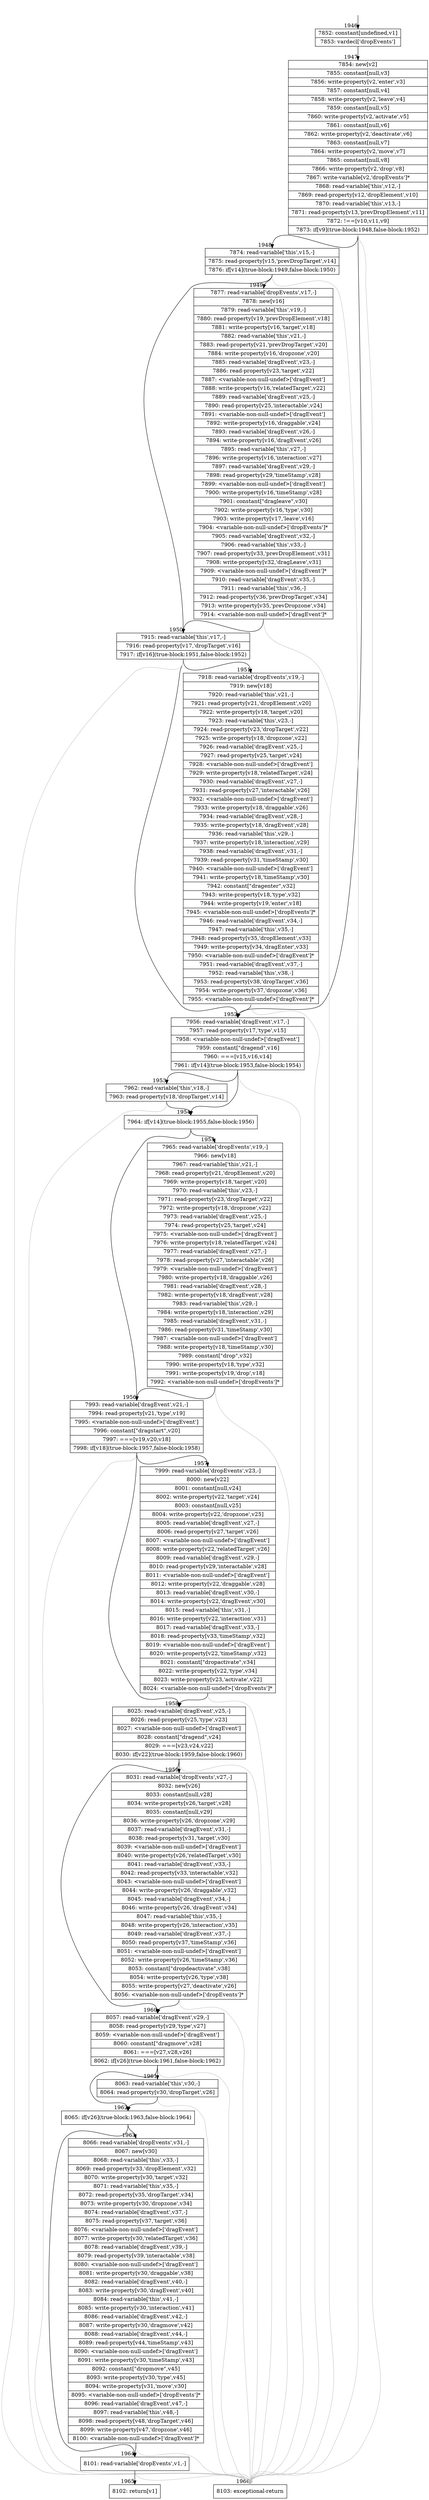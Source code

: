 digraph {
rankdir="TD"
BB_entry93[shape=none,label=""];
BB_entry93 -> BB1946 [tailport=s, headport=n, headlabel="    1946"]
BB1946 [shape=record label="{7852: constant[undefined,v1]|7853: vardecl['dropEvents']}" ] 
BB1946 -> BB1947 [tailport=s, headport=n, headlabel="      1947"]
BB1947 [shape=record label="{7854: new[v2]|7855: constant[null,v3]|7856: write-property[v2,'enter',v3]|7857: constant[null,v4]|7858: write-property[v2,'leave',v4]|7859: constant[null,v5]|7860: write-property[v2,'activate',v5]|7861: constant[null,v6]|7862: write-property[v2,'deactivate',v6]|7863: constant[null,v7]|7864: write-property[v2,'move',v7]|7865: constant[null,v8]|7866: write-property[v2,'drop',v8]|7867: write-variable[v2,'dropEvents']*|7868: read-variable['this',v12,-]|7869: read-property[v12,'dropElement',v10]|7870: read-variable['this',v13,-]|7871: read-property[v13,'prevDropElement',v11]|7872: !==[v10,v11,v9]|7873: if[v9](true-block:1948,false-block:1952)}" ] 
BB1947 -> BB1948 [tailport=s, headport=n, headlabel="      1948"]
BB1947 -> BB1952 [tailport=s, headport=n, headlabel="      1952"]
BB1947 -> BB1966 [tailport=s, headport=n, color=gray, headlabel="      1966"]
BB1948 [shape=record label="{7874: read-variable['this',v15,-]|7875: read-property[v15,'prevDropTarget',v14]|7876: if[v14](true-block:1949,false-block:1950)}" ] 
BB1948 -> BB1949 [tailport=s, headport=n, headlabel="      1949"]
BB1948 -> BB1950 [tailport=s, headport=n, headlabel="      1950"]
BB1948 -> BB1966 [tailport=s, headport=n, color=gray]
BB1949 [shape=record label="{7877: read-variable['dropEvents',v17,-]|7878: new[v16]|7879: read-variable['this',v19,-]|7880: read-property[v19,'prevDropElement',v18]|7881: write-property[v16,'target',v18]|7882: read-variable['this',v21,-]|7883: read-property[v21,'prevDropTarget',v20]|7884: write-property[v16,'dropzone',v20]|7885: read-variable['dragEvent',v23,-]|7886: read-property[v23,'target',v22]|7887: \<variable-non-null-undef\>['dragEvent']|7888: write-property[v16,'relatedTarget',v22]|7889: read-variable['dragEvent',v25,-]|7890: read-property[v25,'interactable',v24]|7891: \<variable-non-null-undef\>['dragEvent']|7892: write-property[v16,'draggable',v24]|7893: read-variable['dragEvent',v26,-]|7894: write-property[v16,'dragEvent',v26]|7895: read-variable['this',v27,-]|7896: write-property[v16,'interaction',v27]|7897: read-variable['dragEvent',v29,-]|7898: read-property[v29,'timeStamp',v28]|7899: \<variable-non-null-undef\>['dragEvent']|7900: write-property[v16,'timeStamp',v28]|7901: constant[\"dragleave\",v30]|7902: write-property[v16,'type',v30]|7903: write-property[v17,'leave',v16]|7904: \<variable-non-null-undef\>['dropEvents']*|7905: read-variable['dragEvent',v32,-]|7906: read-variable['this',v33,-]|7907: read-property[v33,'prevDropElement',v31]|7908: write-property[v32,'dragLeave',v31]|7909: \<variable-non-null-undef\>['dragEvent']*|7910: read-variable['dragEvent',v35,-]|7911: read-variable['this',v36,-]|7912: read-property[v36,'prevDropTarget',v34]|7913: write-property[v35,'prevDropzone',v34]|7914: \<variable-non-null-undef\>['dragEvent']*}" ] 
BB1949 -> BB1950 [tailport=s, headport=n]
BB1949 -> BB1966 [tailport=s, headport=n, color=gray]
BB1950 [shape=record label="{7915: read-variable['this',v17,-]|7916: read-property[v17,'dropTarget',v16]|7917: if[v16](true-block:1951,false-block:1952)}" ] 
BB1950 -> BB1951 [tailport=s, headport=n, headlabel="      1951"]
BB1950 -> BB1952 [tailport=s, headport=n]
BB1950 -> BB1966 [tailport=s, headport=n, color=gray]
BB1951 [shape=record label="{7918: read-variable['dropEvents',v19,-]|7919: new[v18]|7920: read-variable['this',v21,-]|7921: read-property[v21,'dropElement',v20]|7922: write-property[v18,'target',v20]|7923: read-variable['this',v23,-]|7924: read-property[v23,'dropTarget',v22]|7925: write-property[v18,'dropzone',v22]|7926: read-variable['dragEvent',v25,-]|7927: read-property[v25,'target',v24]|7928: \<variable-non-null-undef\>['dragEvent']|7929: write-property[v18,'relatedTarget',v24]|7930: read-variable['dragEvent',v27,-]|7931: read-property[v27,'interactable',v26]|7932: \<variable-non-null-undef\>['dragEvent']|7933: write-property[v18,'draggable',v26]|7934: read-variable['dragEvent',v28,-]|7935: write-property[v18,'dragEvent',v28]|7936: read-variable['this',v29,-]|7937: write-property[v18,'interaction',v29]|7938: read-variable['dragEvent',v31,-]|7939: read-property[v31,'timeStamp',v30]|7940: \<variable-non-null-undef\>['dragEvent']|7941: write-property[v18,'timeStamp',v30]|7942: constant[\"dragenter\",v32]|7943: write-property[v18,'type',v32]|7944: write-property[v19,'enter',v18]|7945: \<variable-non-null-undef\>['dropEvents']*|7946: read-variable['dragEvent',v34,-]|7947: read-variable['this',v35,-]|7948: read-property[v35,'dropElement',v33]|7949: write-property[v34,'dragEnter',v33]|7950: \<variable-non-null-undef\>['dragEvent']*|7951: read-variable['dragEvent',v37,-]|7952: read-variable['this',v38,-]|7953: read-property[v38,'dropTarget',v36]|7954: write-property[v37,'dropzone',v36]|7955: \<variable-non-null-undef\>['dragEvent']*}" ] 
BB1951 -> BB1952 [tailport=s, headport=n]
BB1951 -> BB1966 [tailport=s, headport=n, color=gray]
BB1952 [shape=record label="{7956: read-variable['dragEvent',v17,-]|7957: read-property[v17,'type',v15]|7958: \<variable-non-null-undef\>['dragEvent']|7959: constant[\"dragend\",v16]|7960: ===[v15,v16,v14]|7961: if[v14](true-block:1953,false-block:1954)}" ] 
BB1952 -> BB1954 [tailport=s, headport=n, headlabel="      1954"]
BB1952 -> BB1953 [tailport=s, headport=n, headlabel="      1953"]
BB1952 -> BB1966 [tailport=s, headport=n, color=gray]
BB1953 [shape=record label="{7962: read-variable['this',v18,-]|7963: read-property[v18,'dropTarget',v14]}" ] 
BB1953 -> BB1954 [tailport=s, headport=n]
BB1953 -> BB1966 [tailport=s, headport=n, color=gray]
BB1954 [shape=record label="{7964: if[v14](true-block:1955,false-block:1956)}" ] 
BB1954 -> BB1955 [tailport=s, headport=n, headlabel="      1955"]
BB1954 -> BB1956 [tailport=s, headport=n, headlabel="      1956"]
BB1955 [shape=record label="{7965: read-variable['dropEvents',v19,-]|7966: new[v18]|7967: read-variable['this',v21,-]|7968: read-property[v21,'dropElement',v20]|7969: write-property[v18,'target',v20]|7970: read-variable['this',v23,-]|7971: read-property[v23,'dropTarget',v22]|7972: write-property[v18,'dropzone',v22]|7973: read-variable['dragEvent',v25,-]|7974: read-property[v25,'target',v24]|7975: \<variable-non-null-undef\>['dragEvent']|7976: write-property[v18,'relatedTarget',v24]|7977: read-variable['dragEvent',v27,-]|7978: read-property[v27,'interactable',v26]|7979: \<variable-non-null-undef\>['dragEvent']|7980: write-property[v18,'draggable',v26]|7981: read-variable['dragEvent',v28,-]|7982: write-property[v18,'dragEvent',v28]|7983: read-variable['this',v29,-]|7984: write-property[v18,'interaction',v29]|7985: read-variable['dragEvent',v31,-]|7986: read-property[v31,'timeStamp',v30]|7987: \<variable-non-null-undef\>['dragEvent']|7988: write-property[v18,'timeStamp',v30]|7989: constant[\"drop\",v32]|7990: write-property[v18,'type',v32]|7991: write-property[v19,'drop',v18]|7992: \<variable-non-null-undef\>['dropEvents']*}" ] 
BB1955 -> BB1956 [tailport=s, headport=n]
BB1955 -> BB1966 [tailport=s, headport=n, color=gray]
BB1956 [shape=record label="{7993: read-variable['dragEvent',v21,-]|7994: read-property[v21,'type',v19]|7995: \<variable-non-null-undef\>['dragEvent']|7996: constant[\"dragstart\",v20]|7997: ===[v19,v20,v18]|7998: if[v18](true-block:1957,false-block:1958)}" ] 
BB1956 -> BB1957 [tailport=s, headport=n, headlabel="      1957"]
BB1956 -> BB1958 [tailport=s, headport=n, headlabel="      1958"]
BB1956 -> BB1966 [tailport=s, headport=n, color=gray]
BB1957 [shape=record label="{7999: read-variable['dropEvents',v23,-]|8000: new[v22]|8001: constant[null,v24]|8002: write-property[v22,'target',v24]|8003: constant[null,v25]|8004: write-property[v22,'dropzone',v25]|8005: read-variable['dragEvent',v27,-]|8006: read-property[v27,'target',v26]|8007: \<variable-non-null-undef\>['dragEvent']|8008: write-property[v22,'relatedTarget',v26]|8009: read-variable['dragEvent',v29,-]|8010: read-property[v29,'interactable',v28]|8011: \<variable-non-null-undef\>['dragEvent']|8012: write-property[v22,'draggable',v28]|8013: read-variable['dragEvent',v30,-]|8014: write-property[v22,'dragEvent',v30]|8015: read-variable['this',v31,-]|8016: write-property[v22,'interaction',v31]|8017: read-variable['dragEvent',v33,-]|8018: read-property[v33,'timeStamp',v32]|8019: \<variable-non-null-undef\>['dragEvent']|8020: write-property[v22,'timeStamp',v32]|8021: constant[\"dropactivate\",v34]|8022: write-property[v22,'type',v34]|8023: write-property[v23,'activate',v22]|8024: \<variable-non-null-undef\>['dropEvents']*}" ] 
BB1957 -> BB1958 [tailport=s, headport=n]
BB1957 -> BB1966 [tailport=s, headport=n, color=gray]
BB1958 [shape=record label="{8025: read-variable['dragEvent',v25,-]|8026: read-property[v25,'type',v23]|8027: \<variable-non-null-undef\>['dragEvent']|8028: constant[\"dragend\",v24]|8029: ===[v23,v24,v22]|8030: if[v22](true-block:1959,false-block:1960)}" ] 
BB1958 -> BB1959 [tailport=s, headport=n, headlabel="      1959"]
BB1958 -> BB1960 [tailport=s, headport=n, headlabel="      1960"]
BB1958 -> BB1966 [tailport=s, headport=n, color=gray]
BB1959 [shape=record label="{8031: read-variable['dropEvents',v27,-]|8032: new[v26]|8033: constant[null,v28]|8034: write-property[v26,'target',v28]|8035: constant[null,v29]|8036: write-property[v26,'dropzone',v29]|8037: read-variable['dragEvent',v31,-]|8038: read-property[v31,'target',v30]|8039: \<variable-non-null-undef\>['dragEvent']|8040: write-property[v26,'relatedTarget',v30]|8041: read-variable['dragEvent',v33,-]|8042: read-property[v33,'interactable',v32]|8043: \<variable-non-null-undef\>['dragEvent']|8044: write-property[v26,'draggable',v32]|8045: read-variable['dragEvent',v34,-]|8046: write-property[v26,'dragEvent',v34]|8047: read-variable['this',v35,-]|8048: write-property[v26,'interaction',v35]|8049: read-variable['dragEvent',v37,-]|8050: read-property[v37,'timeStamp',v36]|8051: \<variable-non-null-undef\>['dragEvent']|8052: write-property[v26,'timeStamp',v36]|8053: constant[\"dropdeactivate\",v38]|8054: write-property[v26,'type',v38]|8055: write-property[v27,'deactivate',v26]|8056: \<variable-non-null-undef\>['dropEvents']*}" ] 
BB1959 -> BB1960 [tailport=s, headport=n]
BB1959 -> BB1966 [tailport=s, headport=n, color=gray]
BB1960 [shape=record label="{8057: read-variable['dragEvent',v29,-]|8058: read-property[v29,'type',v27]|8059: \<variable-non-null-undef\>['dragEvent']|8060: constant[\"dragmove\",v28]|8061: ===[v27,v28,v26]|8062: if[v26](true-block:1961,false-block:1962)}" ] 
BB1960 -> BB1962 [tailport=s, headport=n, headlabel="      1962"]
BB1960 -> BB1961 [tailport=s, headport=n, headlabel="      1961"]
BB1960 -> BB1966 [tailport=s, headport=n, color=gray]
BB1961 [shape=record label="{8063: read-variable['this',v30,-]|8064: read-property[v30,'dropTarget',v26]}" ] 
BB1961 -> BB1962 [tailport=s, headport=n]
BB1961 -> BB1966 [tailport=s, headport=n, color=gray]
BB1962 [shape=record label="{8065: if[v26](true-block:1963,false-block:1964)}" ] 
BB1962 -> BB1963 [tailport=s, headport=n, headlabel="      1963"]
BB1962 -> BB1964 [tailport=s, headport=n, headlabel="      1964"]
BB1963 [shape=record label="{8066: read-variable['dropEvents',v31,-]|8067: new[v30]|8068: read-variable['this',v33,-]|8069: read-property[v33,'dropElement',v32]|8070: write-property[v30,'target',v32]|8071: read-variable['this',v35,-]|8072: read-property[v35,'dropTarget',v34]|8073: write-property[v30,'dropzone',v34]|8074: read-variable['dragEvent',v37,-]|8075: read-property[v37,'target',v36]|8076: \<variable-non-null-undef\>['dragEvent']|8077: write-property[v30,'relatedTarget',v36]|8078: read-variable['dragEvent',v39,-]|8079: read-property[v39,'interactable',v38]|8080: \<variable-non-null-undef\>['dragEvent']|8081: write-property[v30,'draggable',v38]|8082: read-variable['dragEvent',v40,-]|8083: write-property[v30,'dragEvent',v40]|8084: read-variable['this',v41,-]|8085: write-property[v30,'interaction',v41]|8086: read-variable['dragEvent',v42,-]|8087: write-property[v30,'dragmove',v42]|8088: read-variable['dragEvent',v44,-]|8089: read-property[v44,'timeStamp',v43]|8090: \<variable-non-null-undef\>['dragEvent']|8091: write-property[v30,'timeStamp',v43]|8092: constant[\"dropmove\",v45]|8093: write-property[v30,'type',v45]|8094: write-property[v31,'move',v30]|8095: \<variable-non-null-undef\>['dropEvents']*|8096: read-variable['dragEvent',v47,-]|8097: read-variable['this',v48,-]|8098: read-property[v48,'dropTarget',v46]|8099: write-property[v47,'dropzone',v46]|8100: \<variable-non-null-undef\>['dragEvent']*}" ] 
BB1963 -> BB1964 [tailport=s, headport=n]
BB1963 -> BB1966 [tailport=s, headport=n, color=gray]
BB1964 [shape=record label="{8101: read-variable['dropEvents',v1,-]}" ] 
BB1964 -> BB1965 [tailport=s, headport=n, headlabel="      1965"]
BB1964 -> BB1966 [tailport=s, headport=n, color=gray]
BB1965 [shape=record label="{8102: return[v1]}" ] 
BB1966 [shape=record label="{8103: exceptional-return}" ] 
//#$~ 2563
}
